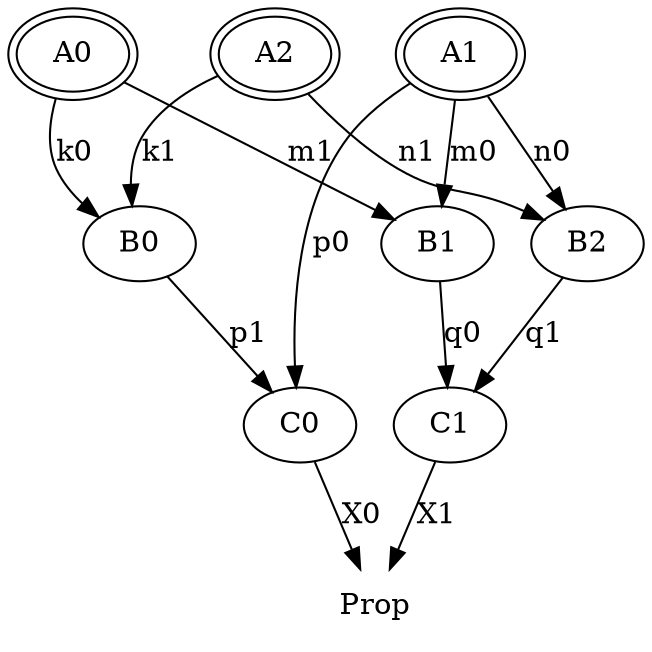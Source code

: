 digraph distr_l {
  node [peripheries = 2]

  T2 [label = "A0"]
  T4 [label = "A1"]
  T6 [label = "A2"]

  node [peripheries = 1]

  T0 [label = "C0"]
  T1 [label = "C1"]
  T3 [label = "B0"]
  T5 [label = "B1"]
  T7 [label = "B2"]

  node [peripheries = 0]

  T0 -> Prop [label = "X0"]
  T1 -> Prop [label = "X1"]
  T2 -> T3 [label = "k0"]
  T6 -> T3 [label = "k1"]
  T4 -> T5 [label = "m0"]
  T2 -> T5 [label = "m1"]
  T4 -> T7 [label = "n0"]
  T6 -> T7 [label = "n1"]
  T4 -> T0 [label = "p0"]
  T3 -> T0 [label = "p1"]
  T5 -> T1 [label = "q0"]
  T7 -> T1 [label = "q1"]
}
